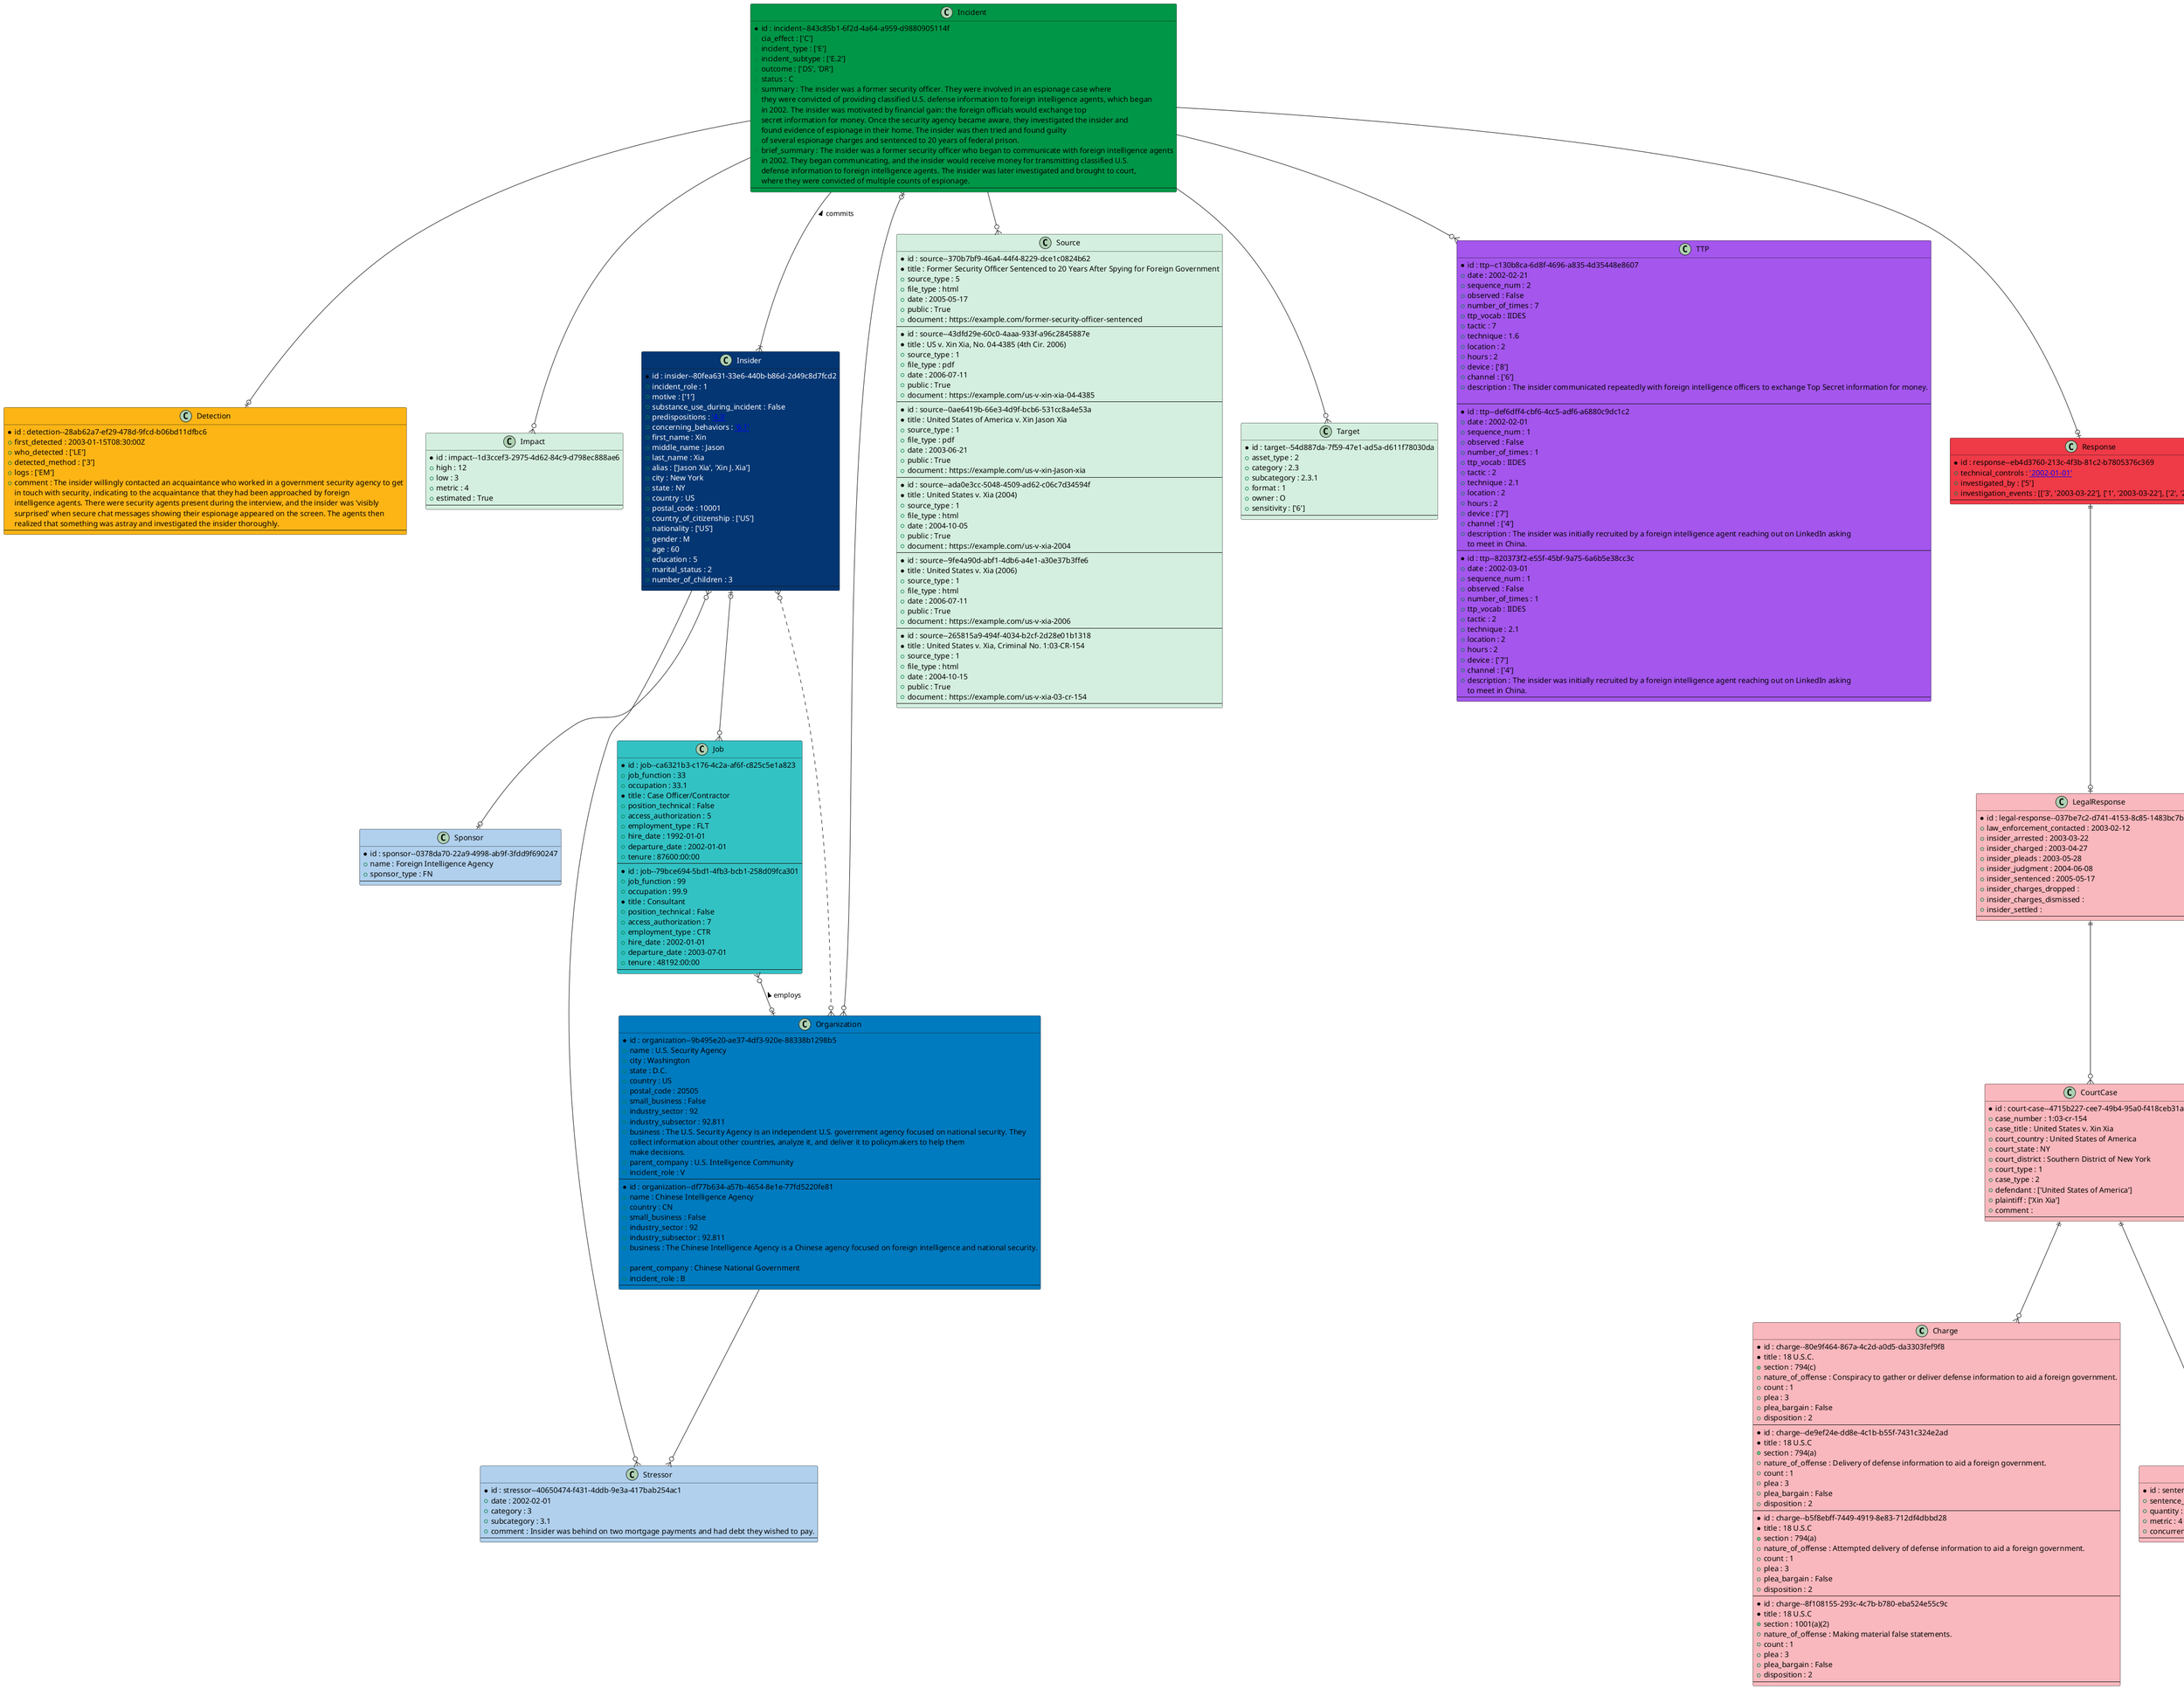 @startuml Example4

Class Charge #f9b8bd {
* id : charge--80e9f464-867a-4c2d-a0d5-da3303fef9f8 
* title : 18 U.S.C. 
+ section : 794(c) 
+ nature_of_offense : Conspiracy to gather or deliver defense information to aid a foreign government. 
+ count : 1
+ plea : 3 
+ plea_bargain : False
+ disposition : 2 
---
}
Class Charge #f9b8bd {
* id : charge--de9ef24e-dd8e-4c1b-b55f-7431c324e2ad 
* title : 18 U.S.C 
+ section : 794(a) 
+ nature_of_offense : Delivery of defense information to aid a foreign government. 
+ count : 1
+ plea : 3 
+ plea_bargain : False
+ disposition : 2 
---
}
Class Charge #f9b8bd {
* id : charge--b5f8ebff-7449-4919-8e83-712df4dbbd28 
* title : 18 U.S.C 
+ section : 794(a) 
+ nature_of_offense : Attempted delivery of defense information to aid a foreign government. 
+ count : 1
+ plea : 3 
+ plea_bargain : False
+ disposition : 2 
---
}
Class Charge #f9b8bd {
* id : charge--8f108155-293c-4c7b-b780-eba524e55c9c 
* title : 18 U.S.C 
+ section : 1001(a)(2) 
+ nature_of_offense : Making material false statements. 
+ count : 1
+ plea : 3 
+ plea_bargain : False
+ disposition : 2 
---
}
Class CourtCase #f9b8bd {
* id : court-case--4715b227-cee7-49b4-95a0-f418ceb31ae5 
+ case_number : 1:03-cr-154 
+ case_title : United States v. Xin Xia 
+ court_country : United States of America 
+ court_state : NY 
+ court_district : Southern District of New York 
+ court_type : 1 
+ case_type : 2 
+ defendant : ['United States of America']
+ plaintiff : ['Xin Xia']
+ comment : 
---
}
Class Detection #FDB515 {
* id : detection--28ab62a7-ef29-478d-9fcd-b06bd11dfbc6 
+ first_detected : 2003-01-15T08:30:00Z 
+ who_detected : ['LE']
+ detected_method : ['3']
+ logs : ['EM']
+ comment : The insider willingly contacted an acquaintance who worked in a government security agency to get 
in touch with security, indicating to the acquaintance that they had been approached by foreign 
intelligence agents. There were security agents present during the interview, and the insider was 'visibly 
surprised' when secure chat messages showing their espionage appeared on the screen. The agents then 
realized that something was astray and investigated the insider thoroughly. 
---
}
Class Impact #D4EFDF {
* id : impact--1d3ccef3-2975-4d62-84c9-d798ec888ae6 
+ high : 12
+ low : 3
+ metric : 4 
+ estimated : True
---
}
Class Incident #009647 {
* id : incident--843c85b1-6f2d-4a64-a959-d9880905114f 
+ cia_effect : ['C']
+ incident_type : ['E']
+ incident_subtype : ['E.2']
+ outcome : ['DS', 'DR']
+ status : C 
+ summary : The insider was a former security officer. They were involved in an espionage case where 
they were convicted of providing classified U.S. defense information to foreign intelligence agents, which began 
in 2002. The insider was motivated by financial gain: the foreign officials would exchange top 
secret information for money. Once the security agency became aware, they investigated the insider and 
found evidence of espionage in their home. The insider was then tried and found guilty 
of several espionage charges and sentenced to 20 years of federal prison. 
+ brief_summary : The insider was a former security officer who began to communicate with foreign intelligence agents 
in 2002. They began communicating, and the insider would receive money for transmitting classified U.S. 
defense information to foreign intelligence agents. The insider was later investigated and brought to court, 
where they were convicted of multiple counts of espionage. 
---
}
Class Insider #043673;text:white {
* id : insider--80fea631-33e6-440b-b86d-2d49c8d7fcd2 
+ incident_role : 1 
+ motive : ['1']
+ substance_use_during_incident : False
+ predispositions : [['4', '4.3']]
+ concerning_behaviors : [['6', '6.1']]
+ first_name : Xin 
+ middle_name : Jason 
+ last_name : Xia 
+ alias : ['Jason Xia', 'Xin J. Xia']
+ city : New York 
+ state : NY 
+ country : US 
+ postal_code : 10001
+ country_of_citizenship : ['US']
+ nationality : ['US']
+ gender : M 
+ age : 60
+ education : 5 
+ marital_status : 2 
+ number_of_children : 3
---
}
Class Job #33c2C4 {
* id : job--ca6321b3-c176-4c2a-af6f-c825c5e1a823 
+ job_function : 33 
+ occupation : 33.1 
* title : Case Officer/Contractor 
+ position_technical : False
+ access_authorization : 5 
+ employment_type : FLT 
+ hire_date : 1992-01-01 
+ departure_date : 2002-01-01 
+ tenure : 87600:00:00 
---
}
Class Job #33c2C4 {
* id : job--79bce694-5bd1-4fb3-bcb1-258d09fca301 
+ job_function : 99 
+ occupation : 99.9 
* title : Consultant 
+ position_technical : False
+ access_authorization : 7 
+ employment_type : CTR 
+ hire_date : 2002-01-01 
+ departure_date : 2003-07-01 
+ tenure : 48192:00:00 
---
}
Class LegalResponse #f9b8bd {
* id : legal-response--037be7c2-d741-4153-8c85-1483bc7b2e9d 
+ law_enforcement_contacted : 2003-02-12 
+ insider_arrested : 2003-03-22 
+ insider_charged : 2003-04-27 
+ insider_pleads : 2003-05-28 
+ insider_judgment : 2004-06-08 
+ insider_sentenced : 2005-05-17 
+ insider_charges_dropped : 
+ insider_charges_dismissed : 
+ insider_settled : 
---
}
Class Organization #007BC0 {
* id : organization--9b495e20-ae37-4df3-920e-88338b1298b5 
+ name : U.S. Security Agency 
+ city : Washington 
+ state : D.C. 
+ country : US 
+ postal_code : 20505
+ small_business : False
+ industry_sector : 92 
+ industry_subsector : 92.811 
+ business : The U.S. Security Agency is an independent U.S. government agency focused on national security. They 
collect information about other countries, analyze it, and deliver it to policymakers to help them 
make decisions. 
+ parent_company : U.S. Intelligence Community 
+ incident_role : V 
---
}
Class Organization #007BC0 {
* id : organization--df77b634-a57b-4654-8e1e-77fd5220fe81 
+ name : Chinese Intelligence Agency 
+ country : CN 
+ small_business : False
+ industry_sector : 92 
+ industry_subsector : 92.811 
+ business : The Chinese Intelligence Agency is a Chinese agency focused on foreign intelligence and national security. 

+ parent_company : Chinese National Government 
+ incident_role : B 
---
}
Class Response #EF3A47 {
* id : response--eb4d3760-213c-4f3b-81c2-b7805376c369 
+ technical_controls : [['2', '2002-01-01']]
+ investigated_by : ['5']
+ investigation_events : [['3', '2003-03-22'], ['1', '2003-03-22'], ['2', '2003-02-24']]
---
}
Class Sentence #f9b8bd {
* id : sentence--7b9161b8-ee82-4e11-945a-31af4e284ddd 
+ sentence_type : 9 
+ quantity : 20
+ metric : 4 
+ concurrency : False
---
}
Class Source #D4EFDF {
* id : source--370b7bf9-46a4-44f4-8229-dce1c0824b62 
* title : Former Security Officer Sentenced to 20 Years After Spying for Foreign Government 
+ source_type : 5 
+ file_type : html 
+ date : 2005-05-17 
+ public : True
+ document : https://example.com/former-security-officer-sentenced 
---
}
Class Source #D4EFDF {
* id : source--43dfd29e-60c0-4aaa-933f-a96c2845887e 
* title : US v. Xin Xia, No. 04-4385 (4th Cir. 2006) 
+ source_type : 1 
+ file_type : pdf 
+ date : 2006-07-11 
+ public : True
+ document : https://example.com/us-v-xin-xia-04-4385 
---
}
Class Source #D4EFDF {
* id : source--0ae6419b-66e3-4d9f-bcb6-531cc8a4e53a 
* title : United States of America v. Xin Jason Xia 
+ source_type : 1 
+ file_type : pdf 
+ date : 2003-06-21 
+ public : True
+ document : https://example.com/us-v-xin-Jason-xia 
---
}
Class Source #D4EFDF {
* id : source--ada0e3cc-5048-4509-ad62-c06c7d34594f 
* title : United States v. Xia (2004) 
+ source_type : 1 
+ file_type : html 
+ date : 2004-10-05 
+ public : True
+ document : https://example.com/us-v-xia-2004 
---
}
Class Source #D4EFDF {
* id : source--9fe4a90d-abf1-4db6-a4e1-a30e37b3ffe6 
* title : United States v. Xia (2006) 
+ source_type : 1 
+ file_type : html 
+ date : 2006-07-11 
+ public : True
+ document : https://example.com/us-v-xia-2006 
---
}
Class Source #D4EFDF {
* id : source--265815a9-494f-4034-b2cf-2d28e01b1318 
* title : United States v. Xia, Criminal No. 1:03-CR-154 
+ source_type : 1 
+ file_type : html 
+ date : 2004-10-15 
+ public : True
+ document : https://example.com/us-v-xia-03-cr-154 
---
}
Class Stressor #b0d0ed {
* id : stressor--40650474-f431-4ddb-9e3a-417bab254ac1 
+ date : 2002-02-01 
+ category : 3 
+ subcategory : 3.1 
+ comment : Insider was behind on two mortgage payments and had debt they wished to pay. 
---
}
Class Sponsor #b0d0ed {
* id : sponsor--0378da70-22a9-4998-ab9f-3fdd9f690247 
+ name : Foreign Intelligence Agency 
+ sponsor_type : FN 
---
}
Class Target #D4EFDF {
* id : target--54d887da-7f59-47e1-ad5a-d611f78030da 
+ asset_type : 2 
+ category : 2.3 
+ subcategory : 2.3.1 
+ format : 1 
+ owner : O 
+ sensitivity : ['6']
---
}
Class TTP #A456ED {
* id : ttp--c130b8ca-6d8f-4696-a835-4d35448e8607 
+ date : 2002-02-21 
+ sequence_num : 2
+ observed : False
+ number_of_times : 7
+ ttp_vocab : IIDES 
+ tactic : 7 
+ technique : 1.6 
+ location : 2 
+ hours : 2 
+ device : ['8']
+ channel : ['6']
+ description : The insider communicated repeatedly with foreign intelligence officers to exchange Top Secret information for money. 

---
}
Class TTP #A456ED {
* id : ttp--def6dff4-cbf6-4cc5-adf6-a6880c9dc1c2 
+ date : 2002-02-01 
+ sequence_num : 1
+ observed : False
+ number_of_times : 1
+ ttp_vocab : IIDES 
+ tactic : 2 
+ technique : 2.1 
+ location : 2 
+ hours : 2 
+ device : ['7']
+ channel : ['4']
+ description : The insider was initially recruited by a foreign intelligence agent reaching out on LinkedIn asking 
to meet in China. 
---
}
Class TTP #A456ED {
* id : ttp--820373f2-e55f-45bf-9a75-6a6b5e38cc3c 
+ date : 2002-03-01 
+ sequence_num : 1
+ observed : False
+ number_of_times : 1
+ ttp_vocab : IIDES 
+ tactic : 2 
+ technique : 2.1 
+ location : 2 
+ hours : 2 
+ device : ['7']
+ channel : ['4']
+ description : The insider was initially recruited by a foreign intelligence agent reaching out on LinkedIn asking 
to meet in China. 
---
}
Incident --|{ Insider : commits <
Job }o--o| Organization : employs <
Insider |o--o{ Job
Organization }o--o| Incident
Insider }o--o| Sponsor
Insider }o..o{ Organization
Incident --o{ Impact
Incident --o{ Target
Incident --o{ Source
CourtCase ||--o{ Charge
CourtCase ||--o{ Sentence
Incident --o| Detection
Incident --o| Response
Response ||--o| LegalResponse
LegalResponse ||--o{ CourtCase
Organization --o{ Stressor
Stressor }o-- Insider
Incident --o{ TTP
@enduml